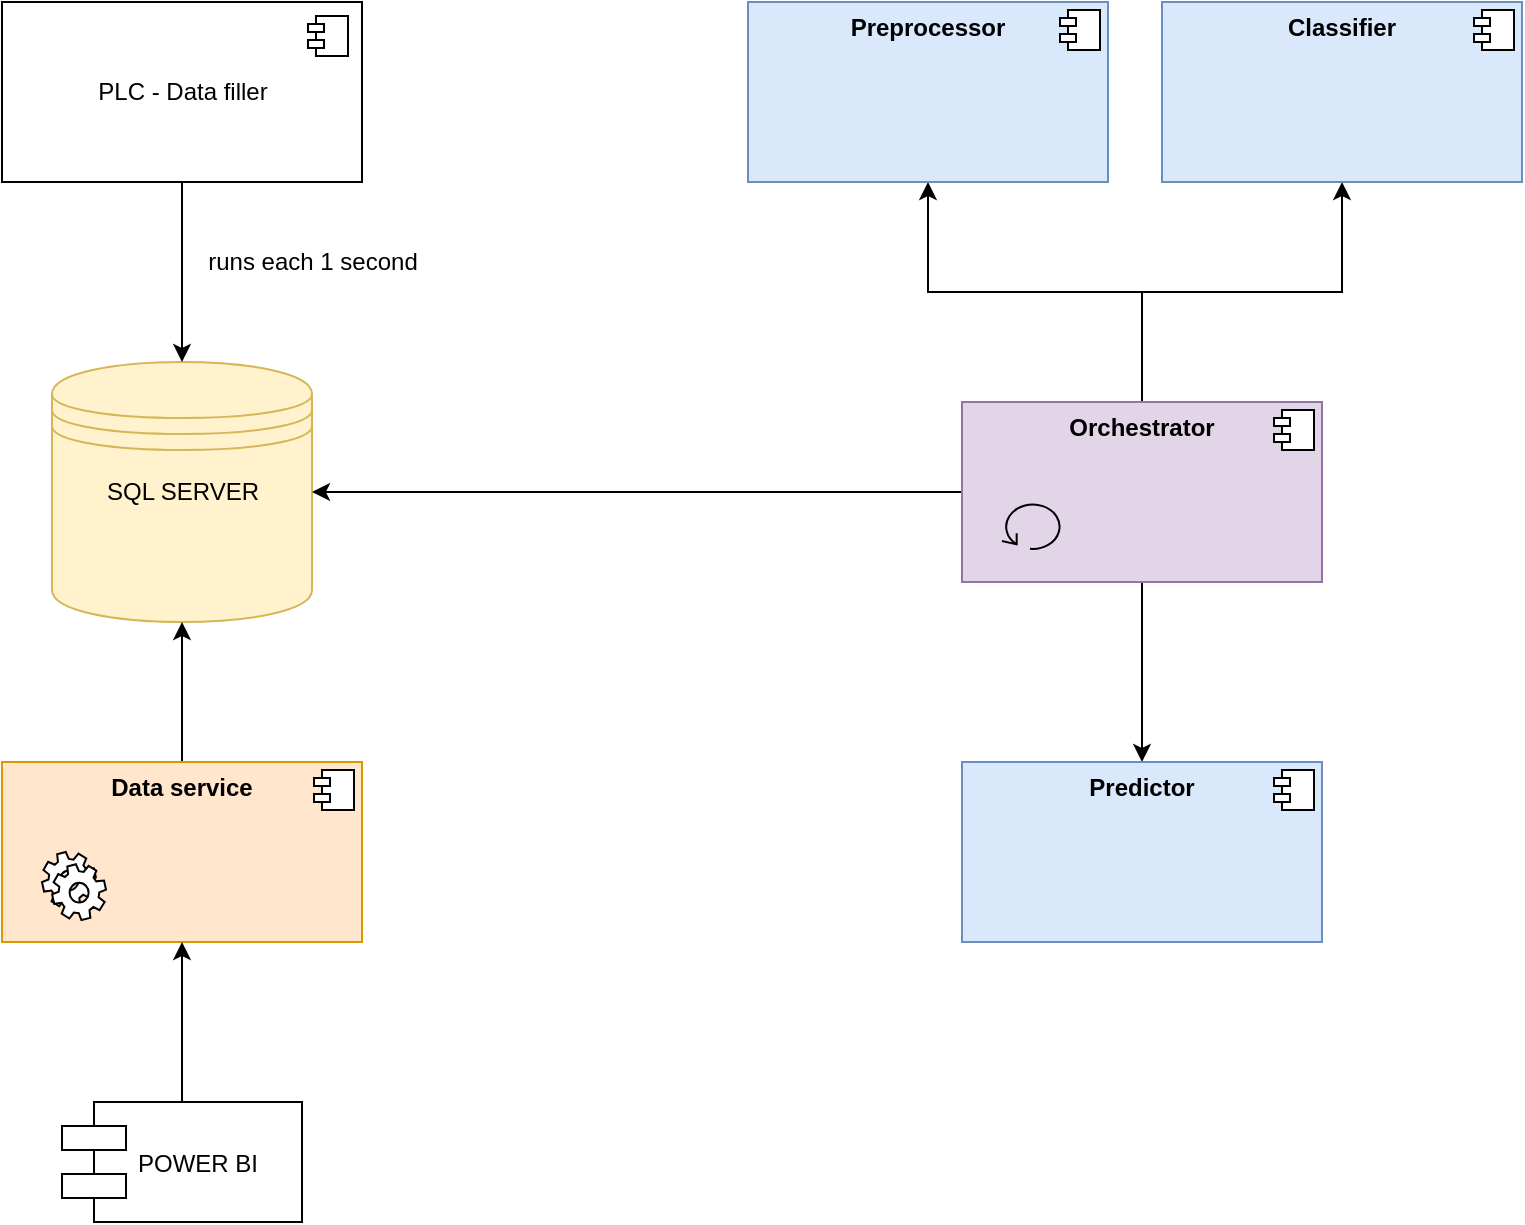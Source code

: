 <mxfile version="12.4.1" type="google" pages="1"><diagram id="CSjOoVvF28o0aUUIY4YT" name="Page-1"><mxGraphModel dx="946" dy="565" grid="1" gridSize="10" guides="1" tooltips="1" connect="1" arrows="1" fold="1" page="1" pageScale="1" pageWidth="827" pageHeight="1169" math="0" shadow="0"><root><mxCell id="0"/><mxCell id="1" parent="0"/><object label="" id="3Iq1Q2WYnz3_XawDVCTh-1"><mxCell style="shape=datastore;whiteSpace=wrap;html=1;fillColor=#fff2cc;strokeColor=#d6b656;" parent="1" vertex="1"><mxGeometry x="65" y="220" width="130" height="130" as="geometry"/></mxCell></object><mxCell id="3Iq1Q2WYnz3_XawDVCTh-2" value="SQL SERVER" style="text;html=1;resizable=0;autosize=1;align=center;verticalAlign=middle;points=[];fillColor=none;strokeColor=none;rounded=0;" parent="1" vertex="1"><mxGeometry x="85" y="275" width="90" height="20" as="geometry"/></mxCell><mxCell id="3Iq1Q2WYnz3_XawDVCTh-5" style="edgeStyle=orthogonalEdgeStyle;rounded=0;orthogonalLoop=1;jettySize=auto;html=1;exitX=0.5;exitY=1;exitDx=0;exitDy=0;entryX=0.5;entryY=0;entryDx=0;entryDy=0;" parent="1" source="3Iq1Q2WYnz3_XawDVCTh-3" target="3Iq1Q2WYnz3_XawDVCTh-1" edge="1"><mxGeometry relative="1" as="geometry"><mxPoint x="370" y="285" as="targetPoint"/></mxGeometry></mxCell><mxCell id="3Iq1Q2WYnz3_XawDVCTh-3" value="PLC - Data filler" style="html=1;" parent="1" vertex="1"><mxGeometry x="40" y="40" width="180" height="90" as="geometry"/></mxCell><mxCell id="3Iq1Q2WYnz3_XawDVCTh-4" value="" style="shape=component;jettyWidth=8;jettyHeight=4;" parent="3Iq1Q2WYnz3_XawDVCTh-3" vertex="1"><mxGeometry x="1" width="20" height="20" relative="1" as="geometry"><mxPoint x="-27" y="7" as="offset"/></mxGeometry></mxCell><mxCell id="3Iq1Q2WYnz3_XawDVCTh-7" value="runs each 1 second" style="text;html=1;resizable=0;autosize=1;align=center;verticalAlign=middle;points=[];fillColor=none;strokeColor=none;rounded=0;" parent="1" vertex="1"><mxGeometry x="135" y="160" width="120" height="20" as="geometry"/></mxCell><mxCell id="3Iq1Q2WYnz3_XawDVCTh-10" style="edgeStyle=orthogonalEdgeStyle;rounded=0;orthogonalLoop=1;jettySize=auto;html=1;entryX=1;entryY=0.5;entryDx=0;entryDy=0;" parent="1" source="3Iq1Q2WYnz3_XawDVCTh-8" target="3Iq1Q2WYnz3_XawDVCTh-1" edge="1"><mxGeometry relative="1" as="geometry"/></mxCell><mxCell id="3Iq1Q2WYnz3_XawDVCTh-13" style="edgeStyle=orthogonalEdgeStyle;rounded=0;orthogonalLoop=1;jettySize=auto;html=1;exitX=0.5;exitY=0;exitDx=0;exitDy=0;entryX=0.5;entryY=1;entryDx=0;entryDy=0;" parent="1" source="3Iq1Q2WYnz3_XawDVCTh-8" target="3Iq1Q2WYnz3_XawDVCTh-11" edge="1"><mxGeometry relative="1" as="geometry"/></mxCell><mxCell id="3Iq1Q2WYnz3_XawDVCTh-16" style="edgeStyle=orthogonalEdgeStyle;rounded=0;orthogonalLoop=1;jettySize=auto;html=1;exitX=0.5;exitY=0;exitDx=0;exitDy=0;entryX=0.5;entryY=1;entryDx=0;entryDy=0;" parent="1" source="3Iq1Q2WYnz3_XawDVCTh-8" target="3Iq1Q2WYnz3_XawDVCTh-14" edge="1"><mxGeometry relative="1" as="geometry"/></mxCell><mxCell id="3Iq1Q2WYnz3_XawDVCTh-19" style="edgeStyle=orthogonalEdgeStyle;rounded=0;orthogonalLoop=1;jettySize=auto;html=1;exitX=0.5;exitY=1;exitDx=0;exitDy=0;" parent="1" source="3Iq1Q2WYnz3_XawDVCTh-8" target="3Iq1Q2WYnz3_XawDVCTh-17" edge="1"><mxGeometry relative="1" as="geometry"/></mxCell><mxCell id="3Iq1Q2WYnz3_XawDVCTh-8" value="&lt;p style=&quot;margin: 0px ; margin-top: 6px ; text-align: center&quot;&gt;&lt;b&gt;Orchestrator&lt;/b&gt;&lt;/p&gt;" style="align=left;overflow=fill;html=1;fillColor=#e1d5e7;strokeColor=#9673a6;" parent="1" vertex="1"><mxGeometry x="520" y="240" width="180" height="90" as="geometry"/></mxCell><mxCell id="3Iq1Q2WYnz3_XawDVCTh-9" value="" style="shape=component;jettyWidth=8;jettyHeight=4;" parent="3Iq1Q2WYnz3_XawDVCTh-8" vertex="1"><mxGeometry x="1" width="20" height="20" relative="1" as="geometry"><mxPoint x="-24" y="4" as="offset"/></mxGeometry></mxCell><mxCell id="3Iq1Q2WYnz3_XawDVCTh-20" value="" style="shape=mxgraph.bpmn.loop;html=1;outlineConnect=0;" parent="3Iq1Q2WYnz3_XawDVCTh-8" vertex="1"><mxGeometry x="20" y="50" width="30" height="24" as="geometry"/></mxCell><mxCell id="3Iq1Q2WYnz3_XawDVCTh-11" value="&lt;p style=&quot;margin: 0px ; margin-top: 6px ; text-align: center&quot;&gt;&lt;b&gt;Preprocessor&lt;/b&gt;&lt;/p&gt;" style="align=left;overflow=fill;html=1;fillColor=#dae8fc;strokeColor=#6c8ebf;" parent="1" vertex="1"><mxGeometry x="413" y="40" width="180" height="90" as="geometry"/></mxCell><mxCell id="3Iq1Q2WYnz3_XawDVCTh-12" value="" style="shape=component;jettyWidth=8;jettyHeight=4;" parent="3Iq1Q2WYnz3_XawDVCTh-11" vertex="1"><mxGeometry x="1" width="20" height="20" relative="1" as="geometry"><mxPoint x="-24" y="4" as="offset"/></mxGeometry></mxCell><mxCell id="3Iq1Q2WYnz3_XawDVCTh-14" value="&lt;p style=&quot;margin: 0px ; margin-top: 6px ; text-align: center&quot;&gt;&lt;b&gt;Classifier&lt;/b&gt;&lt;/p&gt;" style="align=left;overflow=fill;html=1;fillColor=#dae8fc;strokeColor=#6c8ebf;" parent="1" vertex="1"><mxGeometry x="620" y="40" width="180" height="90" as="geometry"/></mxCell><mxCell id="3Iq1Q2WYnz3_XawDVCTh-15" value="" style="shape=component;jettyWidth=8;jettyHeight=4;" parent="3Iq1Q2WYnz3_XawDVCTh-14" vertex="1"><mxGeometry x="1" width="20" height="20" relative="1" as="geometry"><mxPoint x="-24" y="4" as="offset"/></mxGeometry></mxCell><mxCell id="3Iq1Q2WYnz3_XawDVCTh-17" value="&lt;p style=&quot;margin: 0px ; margin-top: 6px ; text-align: center&quot;&gt;&lt;b&gt;Predictor&lt;/b&gt;&lt;/p&gt;" style="align=left;overflow=fill;html=1;fillColor=#dae8fc;strokeColor=#6c8ebf;" parent="1" vertex="1"><mxGeometry x="520" y="420" width="180" height="90" as="geometry"/></mxCell><mxCell id="3Iq1Q2WYnz3_XawDVCTh-18" value="" style="shape=component;jettyWidth=8;jettyHeight=4;" parent="3Iq1Q2WYnz3_XawDVCTh-17" vertex="1"><mxGeometry x="1" width="20" height="20" relative="1" as="geometry"><mxPoint x="-24" y="4" as="offset"/></mxGeometry></mxCell><mxCell id="3Iq1Q2WYnz3_XawDVCTh-27" style="edgeStyle=orthogonalEdgeStyle;rounded=0;orthogonalLoop=1;jettySize=auto;html=1;exitX=0.5;exitY=0;exitDx=0;exitDy=0;" parent="1" source="3Iq1Q2WYnz3_XawDVCTh-25" target="3Iq1Q2WYnz3_XawDVCTh-1" edge="1"><mxGeometry relative="1" as="geometry"/></mxCell><mxCell id="3Iq1Q2WYnz3_XawDVCTh-25" value="&lt;p style=&quot;margin: 0px ; margin-top: 6px ; text-align: center&quot;&gt;&lt;b&gt;Data service&lt;/b&gt;&lt;/p&gt;" style="align=left;overflow=fill;html=1;fillColor=#ffe6cc;strokeColor=#d79b00;" parent="1" vertex="1"><mxGeometry x="40" y="420" width="180" height="90" as="geometry"/></mxCell><mxCell id="3Iq1Q2WYnz3_XawDVCTh-26" value="" style="shape=component;jettyWidth=8;jettyHeight=4;" parent="3Iq1Q2WYnz3_XawDVCTh-25" vertex="1"><mxGeometry x="1" width="20" height="20" relative="1" as="geometry"><mxPoint x="-24" y="4" as="offset"/></mxGeometry></mxCell><mxCell id="3Iq1Q2WYnz3_XawDVCTh-28" value="" style="shape=mxgraph.bpmn.service_task;html=1;outlineConnect=0;" parent="3Iq1Q2WYnz3_XawDVCTh-25" vertex="1"><mxGeometry x="20" y="45" width="32" height="34" as="geometry"/></mxCell><mxCell id="3Iq1Q2WYnz3_XawDVCTh-31" style="edgeStyle=orthogonalEdgeStyle;rounded=0;orthogonalLoop=1;jettySize=auto;html=1;exitX=0.5;exitY=0;exitDx=0;exitDy=0;" parent="1" source="3Iq1Q2WYnz3_XawDVCTh-30" target="3Iq1Q2WYnz3_XawDVCTh-25" edge="1"><mxGeometry relative="1" as="geometry"/></mxCell><mxCell id="3Iq1Q2WYnz3_XawDVCTh-30" value="POWER BI" style="shape=component;align=left;spacingLeft=36;" parent="1" vertex="1"><mxGeometry x="70" y="590" width="120" height="60" as="geometry"/></mxCell></root></mxGraphModel></diagram></mxfile>